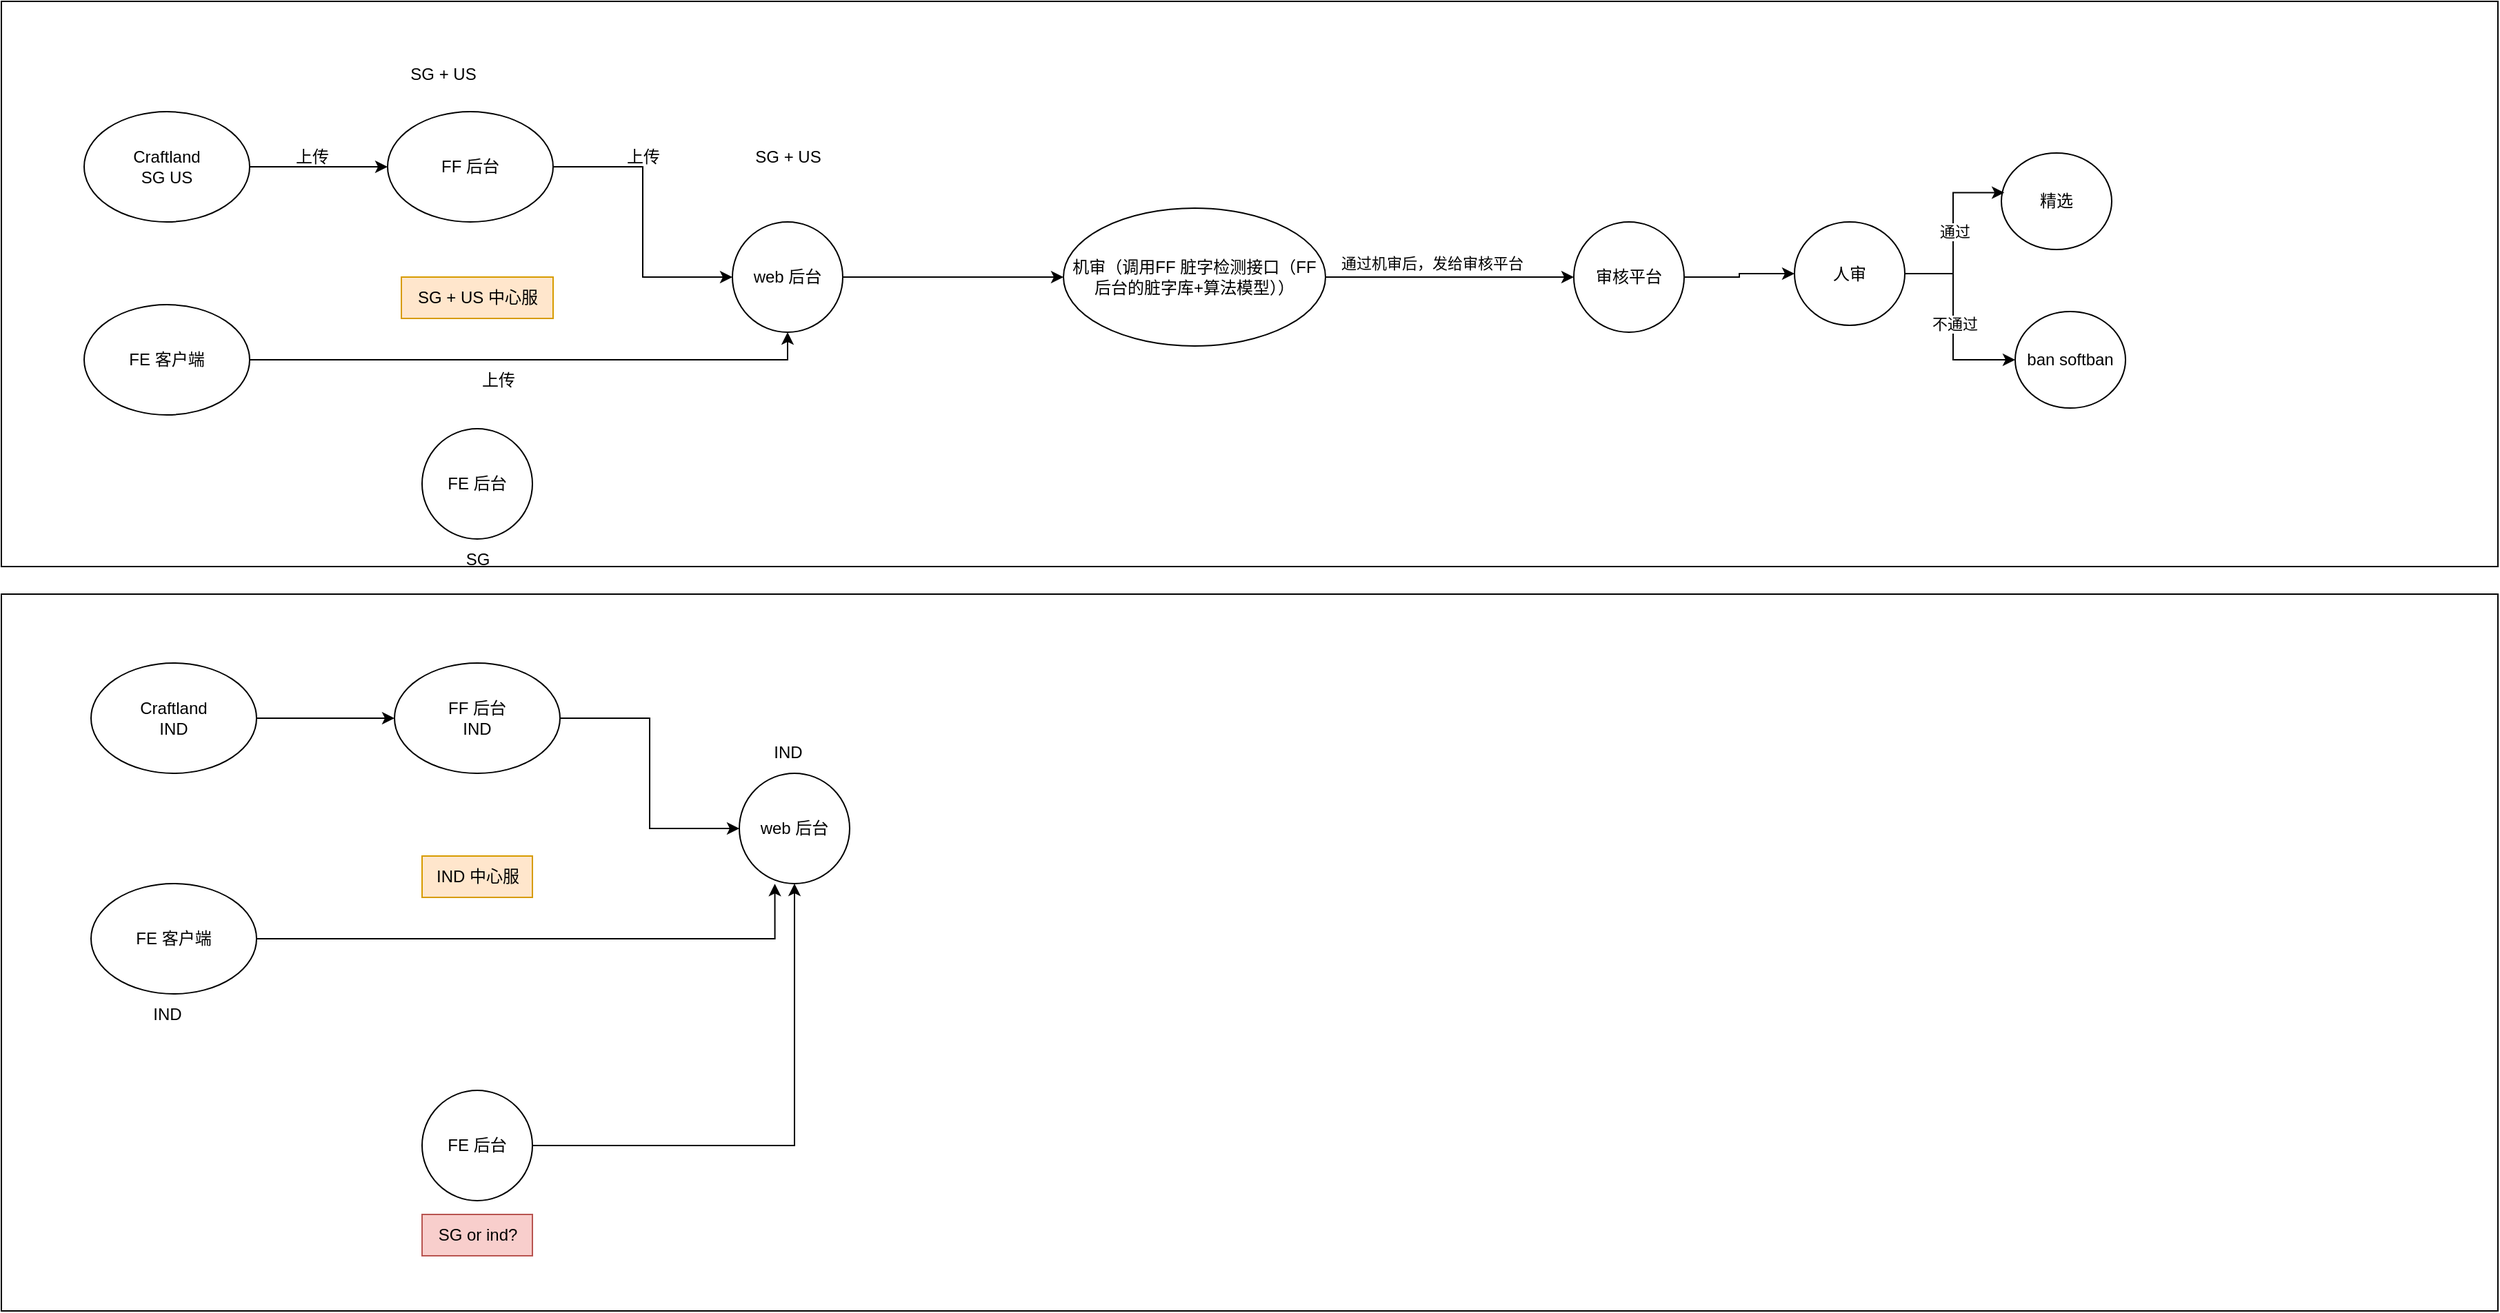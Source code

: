 <mxfile version="26.0.16">
  <diagram name="Page-1" id="s-4H0y4nMMGKN4Ni6hN0">
    <mxGraphModel dx="2680" dy="1014" grid="1" gridSize="10" guides="1" tooltips="1" connect="1" arrows="1" fold="1" page="1" pageScale="1" pageWidth="827" pageHeight="1169" math="0" shadow="0">
      <root>
        <mxCell id="0" />
        <mxCell id="1" parent="0" />
        <mxCell id="yFwIvI_ajJ5AhVCF6RWl-28" value="&lt;span style=&quot;color: rgba(0, 0, 0, 0); font-family: monospace; font-size: 0px; text-align: start; text-wrap-mode: nowrap;&quot;&gt;%3CmxGraphModel%3E%3Croot%3E%3CmxCell%20id%3D%220%22%2F%3E%3CmxCell%20id%3D%221%22%20parent%3D%220%22%2F%3E%3CmxCell%20id%3D%222%22%20value%3D%22SG%20%2B%20US%20%E4%B8%AD%E5%BF%83%E6%9C%8D%22%20style%3D%22text%3Bhtml%3D1%3Balign%3Dcenter%3BverticalAlign%3Dmiddle%3Bresizable%3D0%3Bpoints%3D%5B%5D%3Bautosize%3D1%3BstrokeColor%3Dnone%3BfillColor%3Dnone%3B%22%20vertex%3D%221%22%20parent%3D%221%22%3E%3CmxGeometry%20x%3D%22215%22%20y%3D%2248%22%20width%3D%22110%22%20height%3D%2230%22%20as%3D%22geometry%22%2F%3E%3C%2FmxCell%3E%3C%2Froot%3E%3C%2FmxGraphModel%3E&lt;/span&gt;" style="rounded=0;whiteSpace=wrap;html=1;" vertex="1" parent="1">
          <mxGeometry x="-40" y="530" width="1810" height="520" as="geometry" />
        </mxCell>
        <mxCell id="yFwIvI_ajJ5AhVCF6RWl-27" value="" style="rounded=0;whiteSpace=wrap;html=1;" vertex="1" parent="1">
          <mxGeometry x="-40" y="100" width="1810" height="410" as="geometry" />
        </mxCell>
        <mxCell id="yFwIvI_ajJ5AhVCF6RWl-8" style="edgeStyle=orthogonalEdgeStyle;rounded=0;orthogonalLoop=1;jettySize=auto;html=1;entryX=0;entryY=0.5;entryDx=0;entryDy=0;" edge="1" parent="1" source="yFwIvI_ajJ5AhVCF6RWl-1" target="yFwIvI_ajJ5AhVCF6RWl-5">
          <mxGeometry relative="1" as="geometry" />
        </mxCell>
        <mxCell id="yFwIvI_ajJ5AhVCF6RWl-1" value="Craftland&lt;div&gt;&lt;span style=&quot;text-wrap-mode: nowrap;&quot;&gt;SG US&lt;/span&gt;&lt;/div&gt;" style="ellipse;whiteSpace=wrap;html=1;" vertex="1" parent="1">
          <mxGeometry x="20" y="180" width="120" height="80" as="geometry" />
        </mxCell>
        <mxCell id="yFwIvI_ajJ5AhVCF6RWl-2" value="&amp;nbsp;" style="text;html=1;align=center;verticalAlign=middle;resizable=0;points=[];autosize=1;strokeColor=none;fillColor=none;" vertex="1" parent="1">
          <mxGeometry x="65" y="120" width="30" height="30" as="geometry" />
        </mxCell>
        <mxCell id="yFwIvI_ajJ5AhVCF6RWl-40" style="edgeStyle=orthogonalEdgeStyle;rounded=0;orthogonalLoop=1;jettySize=auto;html=1;entryX=0.5;entryY=1;entryDx=0;entryDy=0;" edge="1" parent="1" source="yFwIvI_ajJ5AhVCF6RWl-3" target="yFwIvI_ajJ5AhVCF6RWl-4">
          <mxGeometry relative="1" as="geometry" />
        </mxCell>
        <mxCell id="yFwIvI_ajJ5AhVCF6RWl-3" value="FE 客户端" style="ellipse;whiteSpace=wrap;html=1;" vertex="1" parent="1">
          <mxGeometry x="20" y="320" width="120" height="80" as="geometry" />
        </mxCell>
        <mxCell id="yFwIvI_ajJ5AhVCF6RWl-44" value="" style="edgeStyle=orthogonalEdgeStyle;rounded=0;orthogonalLoop=1;jettySize=auto;html=1;" edge="1" parent="1" source="yFwIvI_ajJ5AhVCF6RWl-4" target="yFwIvI_ajJ5AhVCF6RWl-43">
          <mxGeometry relative="1" as="geometry" />
        </mxCell>
        <mxCell id="yFwIvI_ajJ5AhVCF6RWl-4" value="web 后台" style="ellipse;whiteSpace=wrap;html=1;" vertex="1" parent="1">
          <mxGeometry x="490" y="260" width="80" height="80" as="geometry" />
        </mxCell>
        <mxCell id="yFwIvI_ajJ5AhVCF6RWl-9" style="edgeStyle=orthogonalEdgeStyle;rounded=0;orthogonalLoop=1;jettySize=auto;html=1;entryX=0;entryY=0.5;entryDx=0;entryDy=0;" edge="1" parent="1" source="yFwIvI_ajJ5AhVCF6RWl-5" target="yFwIvI_ajJ5AhVCF6RWl-4">
          <mxGeometry relative="1" as="geometry" />
        </mxCell>
        <mxCell id="yFwIvI_ajJ5AhVCF6RWl-5" value="FF 后台" style="ellipse;whiteSpace=wrap;html=1;" vertex="1" parent="1">
          <mxGeometry x="240" y="180" width="120" height="80" as="geometry" />
        </mxCell>
        <mxCell id="yFwIvI_ajJ5AhVCF6RWl-6" value="FE 后台" style="ellipse;whiteSpace=wrap;html=1;" vertex="1" parent="1">
          <mxGeometry x="265" y="410" width="80" height="80" as="geometry" />
        </mxCell>
        <mxCell id="yFwIvI_ajJ5AhVCF6RWl-7" value="SG + US" style="text;html=1;align=center;verticalAlign=middle;resizable=0;points=[];autosize=1;strokeColor=none;fillColor=none;" vertex="1" parent="1">
          <mxGeometry x="495" y="198" width="70" height="30" as="geometry" />
        </mxCell>
        <mxCell id="yFwIvI_ajJ5AhVCF6RWl-11" value="SG" style="text;html=1;align=center;verticalAlign=middle;resizable=0;points=[];autosize=1;strokeColor=none;fillColor=none;" vertex="1" parent="1">
          <mxGeometry x="285" y="490" width="40" height="30" as="geometry" />
        </mxCell>
        <mxCell id="yFwIvI_ajJ5AhVCF6RWl-13" style="edgeStyle=orthogonalEdgeStyle;rounded=0;orthogonalLoop=1;jettySize=auto;html=1;entryX=0;entryY=0.5;entryDx=0;entryDy=0;" edge="1" parent="1" source="yFwIvI_ajJ5AhVCF6RWl-14" target="yFwIvI_ajJ5AhVCF6RWl-20">
          <mxGeometry relative="1" as="geometry" />
        </mxCell>
        <mxCell id="yFwIvI_ajJ5AhVCF6RWl-14" value="Craftland&lt;div&gt;&lt;span style=&quot;text-wrap-mode: nowrap;&quot;&gt;IND&lt;/span&gt;&lt;/div&gt;" style="ellipse;whiteSpace=wrap;html=1;" vertex="1" parent="1">
          <mxGeometry x="25" y="580" width="120" height="80" as="geometry" />
        </mxCell>
        <mxCell id="yFwIvI_ajJ5AhVCF6RWl-15" value="&amp;nbsp;" style="text;html=1;align=center;verticalAlign=middle;resizable=0;points=[];autosize=1;strokeColor=none;fillColor=none;" vertex="1" parent="1">
          <mxGeometry x="70" y="520" width="30" height="30" as="geometry" />
        </mxCell>
        <mxCell id="yFwIvI_ajJ5AhVCF6RWl-39" style="edgeStyle=orthogonalEdgeStyle;rounded=0;orthogonalLoop=1;jettySize=auto;html=1;entryX=0.322;entryY=1.002;entryDx=0;entryDy=0;entryPerimeter=0;" edge="1" parent="1" source="yFwIvI_ajJ5AhVCF6RWl-17" target="yFwIvI_ajJ5AhVCF6RWl-18">
          <mxGeometry relative="1" as="geometry" />
        </mxCell>
        <mxCell id="yFwIvI_ajJ5AhVCF6RWl-17" value="FE 客户端" style="ellipse;whiteSpace=wrap;html=1;" vertex="1" parent="1">
          <mxGeometry x="25" y="740" width="120" height="80" as="geometry" />
        </mxCell>
        <mxCell id="yFwIvI_ajJ5AhVCF6RWl-18" value="web 后台" style="ellipse;whiteSpace=wrap;html=1;" vertex="1" parent="1">
          <mxGeometry x="495" y="660" width="80" height="80" as="geometry" />
        </mxCell>
        <mxCell id="yFwIvI_ajJ5AhVCF6RWl-19" style="edgeStyle=orthogonalEdgeStyle;rounded=0;orthogonalLoop=1;jettySize=auto;html=1;entryX=0;entryY=0.5;entryDx=0;entryDy=0;" edge="1" parent="1" source="yFwIvI_ajJ5AhVCF6RWl-20" target="yFwIvI_ajJ5AhVCF6RWl-18">
          <mxGeometry relative="1" as="geometry" />
        </mxCell>
        <mxCell id="yFwIvI_ajJ5AhVCF6RWl-20" value="FF 后台&lt;div&gt;IND&lt;/div&gt;" style="ellipse;whiteSpace=wrap;html=1;" vertex="1" parent="1">
          <mxGeometry x="245" y="580" width="120" height="80" as="geometry" />
        </mxCell>
        <mxCell id="yFwIvI_ajJ5AhVCF6RWl-21" style="edgeStyle=orthogonalEdgeStyle;rounded=0;orthogonalLoop=1;jettySize=auto;html=1;entryX=0.5;entryY=1;entryDx=0;entryDy=0;" edge="1" parent="1" source="yFwIvI_ajJ5AhVCF6RWl-22" target="yFwIvI_ajJ5AhVCF6RWl-18">
          <mxGeometry relative="1" as="geometry" />
        </mxCell>
        <mxCell id="yFwIvI_ajJ5AhVCF6RWl-22" value="FE 后台" style="ellipse;whiteSpace=wrap;html=1;" vertex="1" parent="1">
          <mxGeometry x="265" y="890" width="80" height="80" as="geometry" />
        </mxCell>
        <mxCell id="yFwIvI_ajJ5AhVCF6RWl-23" value="IND" style="text;html=1;align=center;verticalAlign=middle;resizable=0;points=[];autosize=1;strokeColor=none;fillColor=none;" vertex="1" parent="1">
          <mxGeometry x="510" y="630" width="40" height="30" as="geometry" />
        </mxCell>
        <mxCell id="yFwIvI_ajJ5AhVCF6RWl-24" value="SG or ind?" style="text;html=1;align=center;verticalAlign=middle;resizable=0;points=[];autosize=1;strokeColor=#b85450;fillColor=#f8cecc;" vertex="1" parent="1">
          <mxGeometry x="265" y="980" width="80" height="30" as="geometry" />
        </mxCell>
        <mxCell id="yFwIvI_ajJ5AhVCF6RWl-25" value="IND" style="text;html=1;align=center;verticalAlign=middle;resizable=0;points=[];autosize=1;strokeColor=none;fillColor=none;" vertex="1" parent="1">
          <mxGeometry x="60" y="820" width="40" height="30" as="geometry" />
        </mxCell>
        <mxCell id="yFwIvI_ajJ5AhVCF6RWl-26" value="SG + US" style="text;html=1;align=center;verticalAlign=middle;resizable=0;points=[];autosize=1;strokeColor=none;fillColor=none;" vertex="1" parent="1">
          <mxGeometry x="245" y="138" width="70" height="30" as="geometry" />
        </mxCell>
        <mxCell id="yFwIvI_ajJ5AhVCF6RWl-29" value="SG + US 中心服" style="text;html=1;align=center;verticalAlign=middle;resizable=0;points=[];autosize=1;strokeColor=#d79b00;fillColor=#ffe6cc;" vertex="1" parent="1">
          <mxGeometry x="250" y="300" width="110" height="30" as="geometry" />
        </mxCell>
        <mxCell id="yFwIvI_ajJ5AhVCF6RWl-31" value="IND 中心服" style="text;html=1;align=center;verticalAlign=middle;resizable=0;points=[];autosize=1;strokeColor=#d79b00;fillColor=#ffe6cc;" vertex="1" parent="1">
          <mxGeometry x="265" y="720" width="80" height="30" as="geometry" />
        </mxCell>
        <mxCell id="yFwIvI_ajJ5AhVCF6RWl-32" value="上传" style="text;html=1;align=center;verticalAlign=middle;resizable=0;points=[];autosize=1;strokeColor=none;fillColor=none;" vertex="1" parent="1">
          <mxGeometry x="160" y="198" width="50" height="30" as="geometry" />
        </mxCell>
        <mxCell id="yFwIvI_ajJ5AhVCF6RWl-33" value="上传" style="text;html=1;align=center;verticalAlign=middle;resizable=0;points=[];autosize=1;strokeColor=none;fillColor=none;" vertex="1" parent="1">
          <mxGeometry x="400" y="198" width="50" height="30" as="geometry" />
        </mxCell>
        <mxCell id="yFwIvI_ajJ5AhVCF6RWl-34" value="上传" style="text;html=1;align=center;verticalAlign=middle;resizable=0;points=[];autosize=1;strokeColor=none;fillColor=none;" vertex="1" parent="1">
          <mxGeometry x="295" y="360" width="50" height="30" as="geometry" />
        </mxCell>
        <mxCell id="yFwIvI_ajJ5AhVCF6RWl-46" value="" style="edgeStyle=orthogonalEdgeStyle;rounded=0;orthogonalLoop=1;jettySize=auto;html=1;" edge="1" parent="1" source="yFwIvI_ajJ5AhVCF6RWl-43" target="yFwIvI_ajJ5AhVCF6RWl-45">
          <mxGeometry relative="1" as="geometry" />
        </mxCell>
        <mxCell id="yFwIvI_ajJ5AhVCF6RWl-47" value="通过机审后，发给审核平台" style="edgeLabel;html=1;align=center;verticalAlign=middle;resizable=0;points=[];" vertex="1" connectable="0" parent="yFwIvI_ajJ5AhVCF6RWl-46">
          <mxGeometry x="-0.146" y="5" relative="1" as="geometry">
            <mxPoint y="-5" as="offset" />
          </mxGeometry>
        </mxCell>
        <mxCell id="yFwIvI_ajJ5AhVCF6RWl-43" value="机审（调用FF 脏字检测接口（FF后台的脏字库+算法模型））" style="ellipse;whiteSpace=wrap;html=1;" vertex="1" parent="1">
          <mxGeometry x="730" y="250" width="190" height="100" as="geometry" />
        </mxCell>
        <mxCell id="yFwIvI_ajJ5AhVCF6RWl-49" value="" style="edgeStyle=orthogonalEdgeStyle;rounded=0;orthogonalLoop=1;jettySize=auto;html=1;" edge="1" parent="1" source="yFwIvI_ajJ5AhVCF6RWl-45" target="yFwIvI_ajJ5AhVCF6RWl-48">
          <mxGeometry relative="1" as="geometry" />
        </mxCell>
        <mxCell id="yFwIvI_ajJ5AhVCF6RWl-45" value="审核平台" style="ellipse;whiteSpace=wrap;html=1;" vertex="1" parent="1">
          <mxGeometry x="1100" y="260" width="80" height="80" as="geometry" />
        </mxCell>
        <mxCell id="yFwIvI_ajJ5AhVCF6RWl-56" style="edgeStyle=orthogonalEdgeStyle;rounded=0;orthogonalLoop=1;jettySize=auto;html=1;" edge="1" parent="1" source="yFwIvI_ajJ5AhVCF6RWl-48" target="yFwIvI_ajJ5AhVCF6RWl-55">
          <mxGeometry relative="1" as="geometry">
            <Array as="points">
              <mxPoint x="1375" y="298" />
              <mxPoint x="1375" y="360" />
            </Array>
          </mxGeometry>
        </mxCell>
        <mxCell id="yFwIvI_ajJ5AhVCF6RWl-57" value="不通过" style="edgeLabel;html=1;align=center;verticalAlign=middle;resizable=0;points=[];" vertex="1" connectable="0" parent="yFwIvI_ajJ5AhVCF6RWl-56">
          <mxGeometry x="0.001" y="1" relative="1" as="geometry">
            <mxPoint as="offset" />
          </mxGeometry>
        </mxCell>
        <mxCell id="yFwIvI_ajJ5AhVCF6RWl-48" value="人审" style="ellipse;whiteSpace=wrap;html=1;" vertex="1" parent="1">
          <mxGeometry x="1260" y="260" width="80" height="75" as="geometry" />
        </mxCell>
        <mxCell id="yFwIvI_ajJ5AhVCF6RWl-51" value="精选" style="ellipse;whiteSpace=wrap;html=1;" vertex="1" parent="1">
          <mxGeometry x="1410" y="210" width="80" height="70" as="geometry" />
        </mxCell>
        <mxCell id="yFwIvI_ajJ5AhVCF6RWl-52" style="edgeStyle=orthogonalEdgeStyle;rounded=0;orthogonalLoop=1;jettySize=auto;html=1;entryX=0.026;entryY=0.411;entryDx=0;entryDy=0;entryPerimeter=0;" edge="1" parent="1" source="yFwIvI_ajJ5AhVCF6RWl-48" target="yFwIvI_ajJ5AhVCF6RWl-51">
          <mxGeometry relative="1" as="geometry" />
        </mxCell>
        <mxCell id="yFwIvI_ajJ5AhVCF6RWl-53" value="通过" style="edgeLabel;html=1;align=center;verticalAlign=middle;resizable=0;points=[];" vertex="1" connectable="0" parent="yFwIvI_ajJ5AhVCF6RWl-52">
          <mxGeometry x="0.005" y="-1" relative="1" as="geometry">
            <mxPoint as="offset" />
          </mxGeometry>
        </mxCell>
        <mxCell id="yFwIvI_ajJ5AhVCF6RWl-55" value="ban softban" style="ellipse;whiteSpace=wrap;html=1;" vertex="1" parent="1">
          <mxGeometry x="1420" y="325" width="80" height="70" as="geometry" />
        </mxCell>
      </root>
    </mxGraphModel>
  </diagram>
</mxfile>

